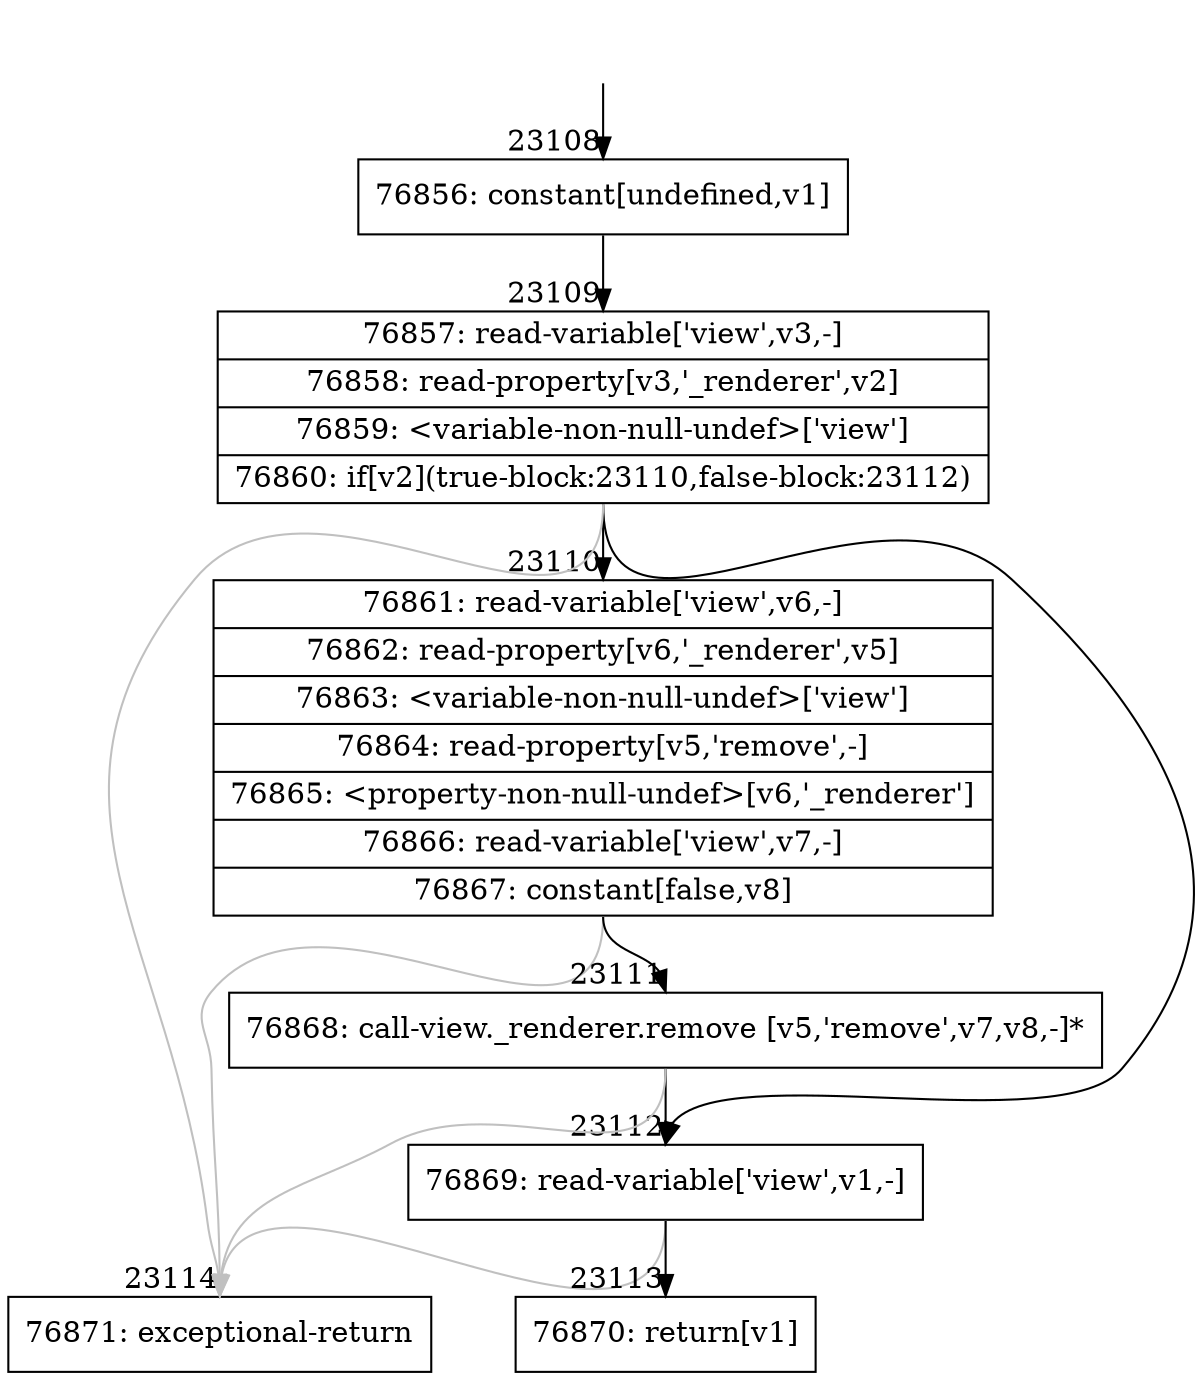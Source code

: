 digraph {
rankdir="TD"
BB_entry2013[shape=none,label=""];
BB_entry2013 -> BB23108 [tailport=s, headport=n, headlabel="    23108"]
BB23108 [shape=record label="{76856: constant[undefined,v1]}" ] 
BB23108 -> BB23109 [tailport=s, headport=n, headlabel="      23109"]
BB23109 [shape=record label="{76857: read-variable['view',v3,-]|76858: read-property[v3,'_renderer',v2]|76859: \<variable-non-null-undef\>['view']|76860: if[v2](true-block:23110,false-block:23112)}" ] 
BB23109 -> BB23110 [tailport=s, headport=n, headlabel="      23110"]
BB23109 -> BB23112 [tailport=s, headport=n, headlabel="      23112"]
BB23109 -> BB23114 [tailport=s, headport=n, color=gray, headlabel="      23114"]
BB23110 [shape=record label="{76861: read-variable['view',v6,-]|76862: read-property[v6,'_renderer',v5]|76863: \<variable-non-null-undef\>['view']|76864: read-property[v5,'remove',-]|76865: \<property-non-null-undef\>[v6,'_renderer']|76866: read-variable['view',v7,-]|76867: constant[false,v8]}" ] 
BB23110 -> BB23111 [tailport=s, headport=n, headlabel="      23111"]
BB23110 -> BB23114 [tailport=s, headport=n, color=gray]
BB23111 [shape=record label="{76868: call-view._renderer.remove [v5,'remove',v7,v8,-]*}" ] 
BB23111 -> BB23112 [tailport=s, headport=n]
BB23111 -> BB23114 [tailport=s, headport=n, color=gray]
BB23112 [shape=record label="{76869: read-variable['view',v1,-]}" ] 
BB23112 -> BB23113 [tailport=s, headport=n, headlabel="      23113"]
BB23112 -> BB23114 [tailport=s, headport=n, color=gray]
BB23113 [shape=record label="{76870: return[v1]}" ] 
BB23114 [shape=record label="{76871: exceptional-return}" ] 
//#$~ 43185
}
